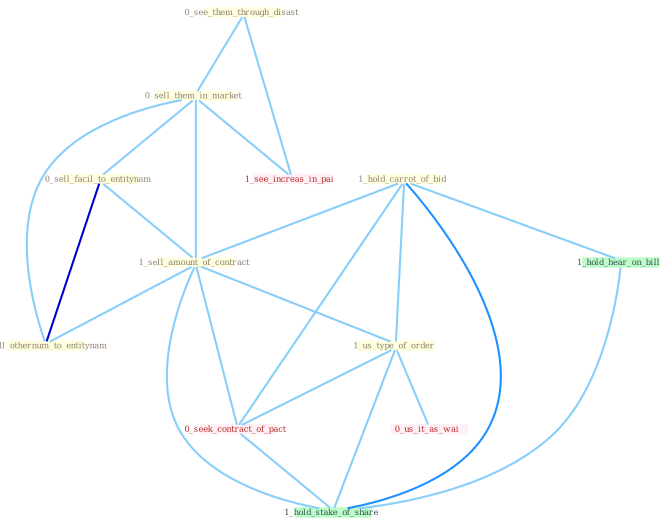 Graph G{ 
    node
    [shape=polygon,style=filled,width=.5,height=.06,color="#BDFCC9",fixedsize=true,fontsize=4,
    fontcolor="#2f4f4f"];
    {node
    [color="#ffffe0", fontcolor="#8b7d6b"] "0_see_them_through_disast " "1_hold_carrot_of_bid " "0_sell_them_in_market " "0_sell_facil_to_entitynam " "1_sell_amount_of_contract " "0_sell_othernum_to_entitynam " "1_us_type_of_order "}
{node [color="#fff0f5", fontcolor="#b22222"] "0_seek_contract_of_pact " "0_us_it_as_wai " "1_see_increas_in_pai "}
edge [color="#B0E2FF"];

	"0_see_them_through_disast " -- "0_sell_them_in_market " [w="1", color="#87cefa" ];
	"0_see_them_through_disast " -- "1_see_increas_in_pai " [w="1", color="#87cefa" ];
	"1_hold_carrot_of_bid " -- "1_sell_amount_of_contract " [w="1", color="#87cefa" ];
	"1_hold_carrot_of_bid " -- "1_us_type_of_order " [w="1", color="#87cefa" ];
	"1_hold_carrot_of_bid " -- "0_seek_contract_of_pact " [w="1", color="#87cefa" ];
	"1_hold_carrot_of_bid " -- "1_hold_hear_on_bill " [w="1", color="#87cefa" ];
	"1_hold_carrot_of_bid " -- "1_hold_stake_of_share " [w="2", color="#1e90ff" , len=0.8];
	"0_sell_them_in_market " -- "0_sell_facil_to_entitynam " [w="1", color="#87cefa" ];
	"0_sell_them_in_market " -- "1_sell_amount_of_contract " [w="1", color="#87cefa" ];
	"0_sell_them_in_market " -- "0_sell_othernum_to_entitynam " [w="1", color="#87cefa" ];
	"0_sell_them_in_market " -- "1_see_increas_in_pai " [w="1", color="#87cefa" ];
	"0_sell_facil_to_entitynam " -- "1_sell_amount_of_contract " [w="1", color="#87cefa" ];
	"0_sell_facil_to_entitynam " -- "0_sell_othernum_to_entitynam " [w="3", color="#0000cd" , len=0.6];
	"1_sell_amount_of_contract " -- "0_sell_othernum_to_entitynam " [w="1", color="#87cefa" ];
	"1_sell_amount_of_contract " -- "1_us_type_of_order " [w="1", color="#87cefa" ];
	"1_sell_amount_of_contract " -- "0_seek_contract_of_pact " [w="1", color="#87cefa" ];
	"1_sell_amount_of_contract " -- "1_hold_stake_of_share " [w="1", color="#87cefa" ];
	"1_us_type_of_order " -- "0_seek_contract_of_pact " [w="1", color="#87cefa" ];
	"1_us_type_of_order " -- "0_us_it_as_wai " [w="1", color="#87cefa" ];
	"1_us_type_of_order " -- "1_hold_stake_of_share " [w="1", color="#87cefa" ];
	"0_seek_contract_of_pact " -- "1_hold_stake_of_share " [w="1", color="#87cefa" ];
	"1_hold_hear_on_bill " -- "1_hold_stake_of_share " [w="1", color="#87cefa" ];
}